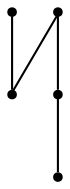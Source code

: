 graph {
  node [shape=point,comment="{\"directed\":false,\"doi\":\"10.1007/978-3-031-22203-0_18\",\"figure\":\"4\"}"]

  v0 [pos="1023.7755597656112,2023.3424701928366"]
  v1 [pos="703.7246249915609,2023.3424701928366"]
  v2 [pos="943.7628260720985,2023.3424701928366"]
  v3 [pos="863.750092378586,2023.3424701928368"]
  v4 [pos="783.7373586850736,2023.3424701928368"]

  v1 -- v2 [id="-2",pos="703.7246249915609,2023.3424701928366 777.4071952916648,2113.9506263061694 877.2563994744561,2110.120870021828 966.3956608180603,2100.786204707666 1055.5348585732468,2091.4514122182277 1133.972379983547,2076.5992475218463 1103.7883570475415,2023.3414209968034 1023.7755597656112,1863.321984436422 1027.1095005055122,1906.2657688409763 943.7628260720985,2023.3424701928366"]
  v3 -- v0 [id="-3",pos="863.750092378586,2023.3424701928368 943.7628896605163,1889.596650965529 943.7628896605163,1889.596650965529 1023.7755597656112,2023.3424701928366"]
  v4 -- v2 [id="-4",pos="783.7373586850736,2023.3424701928368 860.4162152271026,1889.596650965529 860.4162152271026,1889.596650965529 943.7628260720985,2023.3424701928366"]
  v1 -- v3 [id="-6",pos="703.7246249915609,2023.3424701928366 777.0696679705244,1889.596650965529 777.0696679705244,1889.596650965529 863.750092378586,2023.3424701928368"]
}